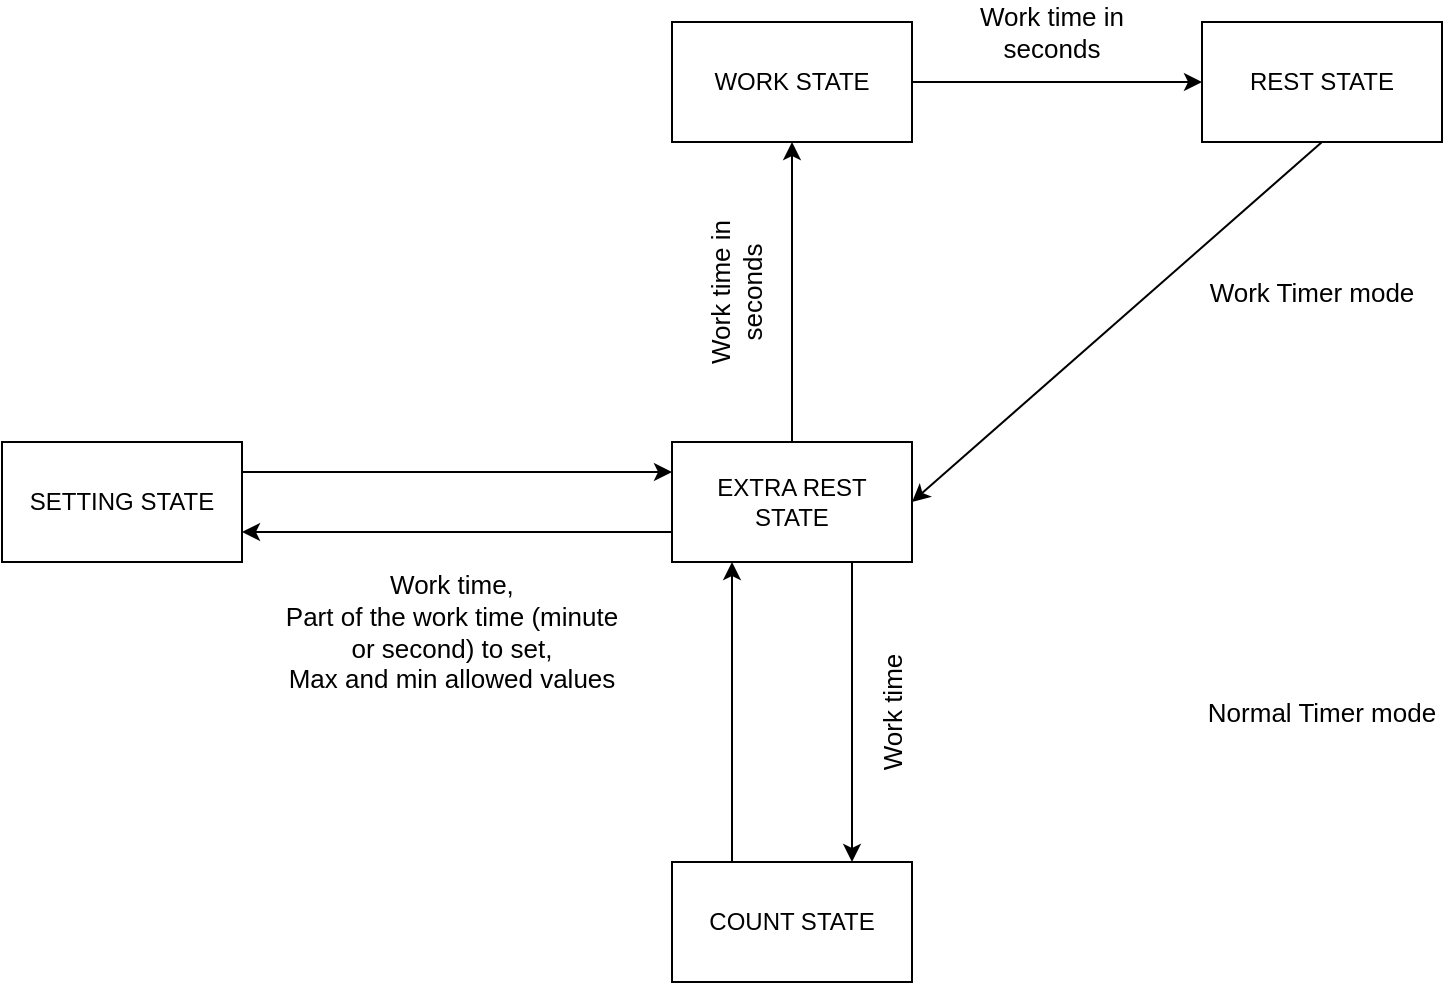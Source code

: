 <mxfile>
    <diagram id="Uf93iF11Qrb-FCjZKI1r" name="Page-1">
        <mxGraphModel dx="960" dy="764" grid="1" gridSize="10" guides="1" tooltips="1" connect="1" arrows="1" fold="1" page="1" pageScale="1" pageWidth="850" pageHeight="1100" background="#ffffff" math="0" shadow="0">
            <root>
                <mxCell id="0"/>
                <mxCell id="1" parent="0"/>
                <mxCell id="6" value="" style="edgeStyle=none;html=1;exitX=1;exitY=0.5;exitDx=0;exitDy=0;entryX=0;entryY=0.5;entryDx=0;entryDy=0;strokeColor=#000000;fontColor=#000000;labelBackgroundColor=none;" edge="1" parent="1" source="2" target="3">
                    <mxGeometry relative="1" as="geometry"/>
                </mxCell>
                <mxCell id="2" value="&lt;font color=&quot;#000000&quot;&gt;WORK STATE&lt;/font&gt;" style="whiteSpace=wrap;html=1;fillColor=none;strokeColor=#000000;" vertex="1" parent="1">
                    <mxGeometry x="365" y="310" width="120" height="60" as="geometry"/>
                </mxCell>
                <mxCell id="10" style="edgeStyle=none;html=1;exitX=0.5;exitY=1;exitDx=0;exitDy=0;entryX=1;entryY=0.5;entryDx=0;entryDy=0;strokeColor=#000000;fontColor=#000000;" edge="1" parent="1" source="3" target="4">
                    <mxGeometry relative="1" as="geometry"/>
                </mxCell>
                <mxCell id="3" value="&lt;font color=&quot;#000000&quot;&gt;REST STATE&lt;/font&gt;" style="whiteSpace=wrap;html=1;fillColor=none;strokeColor=#000000;" vertex="1" parent="1">
                    <mxGeometry x="630" y="310" width="120" height="60" as="geometry"/>
                </mxCell>
                <mxCell id="5" value="" style="edgeStyle=none;html=1;exitX=0.5;exitY=0;exitDx=0;exitDy=0;entryX=0.5;entryY=1;entryDx=0;entryDy=0;fontColor=#000000;strokeColor=#000000;labelBackgroundColor=none;" edge="1" parent="1" source="4" target="2">
                    <mxGeometry relative="1" as="geometry"/>
                </mxCell>
                <mxCell id="8" style="edgeStyle=none;html=1;exitX=0;exitY=0.25;exitDx=0;exitDy=0;entryX=1;entryY=0.25;entryDx=0;entryDy=0;strokeColor=#000000;fontColor=#000000;endArrow=none;endFill=0;startArrow=classic;startFill=1;" edge="1" parent="1" source="4" target="7">
                    <mxGeometry relative="1" as="geometry"/>
                </mxCell>
                <mxCell id="15" style="edgeStyle=none;html=1;exitX=0.25;exitY=1;exitDx=0;exitDy=0;entryX=0.25;entryY=0;entryDx=0;entryDy=0;labelBackgroundColor=none;strokeColor=#000000;fontSize=13;fontColor=#000000;startArrow=classic;startFill=1;endArrow=none;endFill=0;" edge="1" parent="1" source="4" target="14">
                    <mxGeometry relative="1" as="geometry"/>
                </mxCell>
                <mxCell id="4" value="&lt;font color=&quot;#000000&quot;&gt;EXTRA REST&lt;br&gt;STATE&lt;/font&gt;" style="whiteSpace=wrap;html=1;fillColor=none;strokeColor=#000000;" vertex="1" parent="1">
                    <mxGeometry x="365" y="520" width="120" height="60" as="geometry"/>
                </mxCell>
                <mxCell id="9" style="edgeStyle=none;html=1;exitX=1;exitY=0.75;exitDx=0;exitDy=0;entryX=0;entryY=0.75;entryDx=0;entryDy=0;strokeColor=#000000;fontColor=#000000;startArrow=classic;startFill=1;endArrow=none;endFill=0;" edge="1" parent="1" source="7" target="4">
                    <mxGeometry relative="1" as="geometry"/>
                </mxCell>
                <mxCell id="7" value="&lt;font color=&quot;#000000&quot;&gt;SETTING STATE&lt;/font&gt;" style="whiteSpace=wrap;html=1;fillColor=none;strokeColor=#000000;" vertex="1" parent="1">
                    <mxGeometry x="30" y="520" width="120" height="60" as="geometry"/>
                </mxCell>
                <mxCell id="11" value="&lt;font style=&quot;font-size: 13px;&quot;&gt;Work time in seconds&lt;/font&gt;" style="text;strokeColor=none;align=center;fillColor=none;html=1;verticalAlign=middle;whiteSpace=wrap;rounded=0;fontColor=#000000;rotation=270;" vertex="1" parent="1">
                    <mxGeometry x="352" y="430" width="90" height="30" as="geometry"/>
                </mxCell>
                <mxCell id="12" value="&lt;font style=&quot;font-size: 13px;&quot;&gt;Work time in seconds&lt;/font&gt;" style="text;strokeColor=none;align=center;fillColor=none;html=1;verticalAlign=middle;whiteSpace=wrap;rounded=0;fontColor=#000000;" vertex="1" parent="1">
                    <mxGeometry x="510" y="300" width="90" height="30" as="geometry"/>
                </mxCell>
                <mxCell id="13" value="&lt;font style=&quot;font-size: 13px;&quot;&gt;Work time,&lt;br&gt;Part of the work time (minute or second) to set,&lt;br&gt;Max and min allowed values&lt;br&gt;&lt;/font&gt;" style="text;strokeColor=none;align=center;fillColor=none;html=1;verticalAlign=middle;whiteSpace=wrap;rounded=0;fontColor=#000000;" vertex="1" parent="1">
                    <mxGeometry x="170" y="580" width="170" height="70" as="geometry"/>
                </mxCell>
                <mxCell id="16" style="edgeStyle=none;html=1;exitX=0.75;exitY=0;exitDx=0;exitDy=0;entryX=0.75;entryY=1;entryDx=0;entryDy=0;labelBackgroundColor=none;strokeColor=#000000;fontSize=13;fontColor=#000000;startArrow=classic;startFill=1;endArrow=none;endFill=0;" edge="1" parent="1" source="14" target="4">
                    <mxGeometry relative="1" as="geometry"/>
                </mxCell>
                <mxCell id="14" value="&lt;font color=&quot;#000000&quot;&gt;COUNT STATE&lt;/font&gt;" style="whiteSpace=wrap;html=1;fillColor=none;strokeColor=#000000;" vertex="1" parent="1">
                    <mxGeometry x="365" y="730" width="120" height="60" as="geometry"/>
                </mxCell>
                <mxCell id="17" value="&lt;font style=&quot;font-size: 13px;&quot;&gt;Work time&lt;/font&gt;" style="text;strokeColor=none;align=center;fillColor=none;html=1;verticalAlign=middle;whiteSpace=wrap;rounded=0;fontColor=#000000;rotation=270;" vertex="1" parent="1">
                    <mxGeometry x="430" y="640" width="90" height="30" as="geometry"/>
                </mxCell>
                <mxCell id="18" value="Work Timer mode" style="text;strokeColor=none;align=center;fillColor=none;html=1;verticalAlign=middle;whiteSpace=wrap;rounded=0;fontSize=13;fontColor=#000000;" vertex="1" parent="1">
                    <mxGeometry x="620" y="430" width="130" height="30" as="geometry"/>
                </mxCell>
                <mxCell id="19" value="Normal Timer mode" style="text;strokeColor=none;align=center;fillColor=none;html=1;verticalAlign=middle;whiteSpace=wrap;rounded=0;fontSize=13;fontColor=#000000;" vertex="1" parent="1">
                    <mxGeometry x="625" y="640" width="130" height="30" as="geometry"/>
                </mxCell>
            </root>
        </mxGraphModel>
    </diagram>
</mxfile>